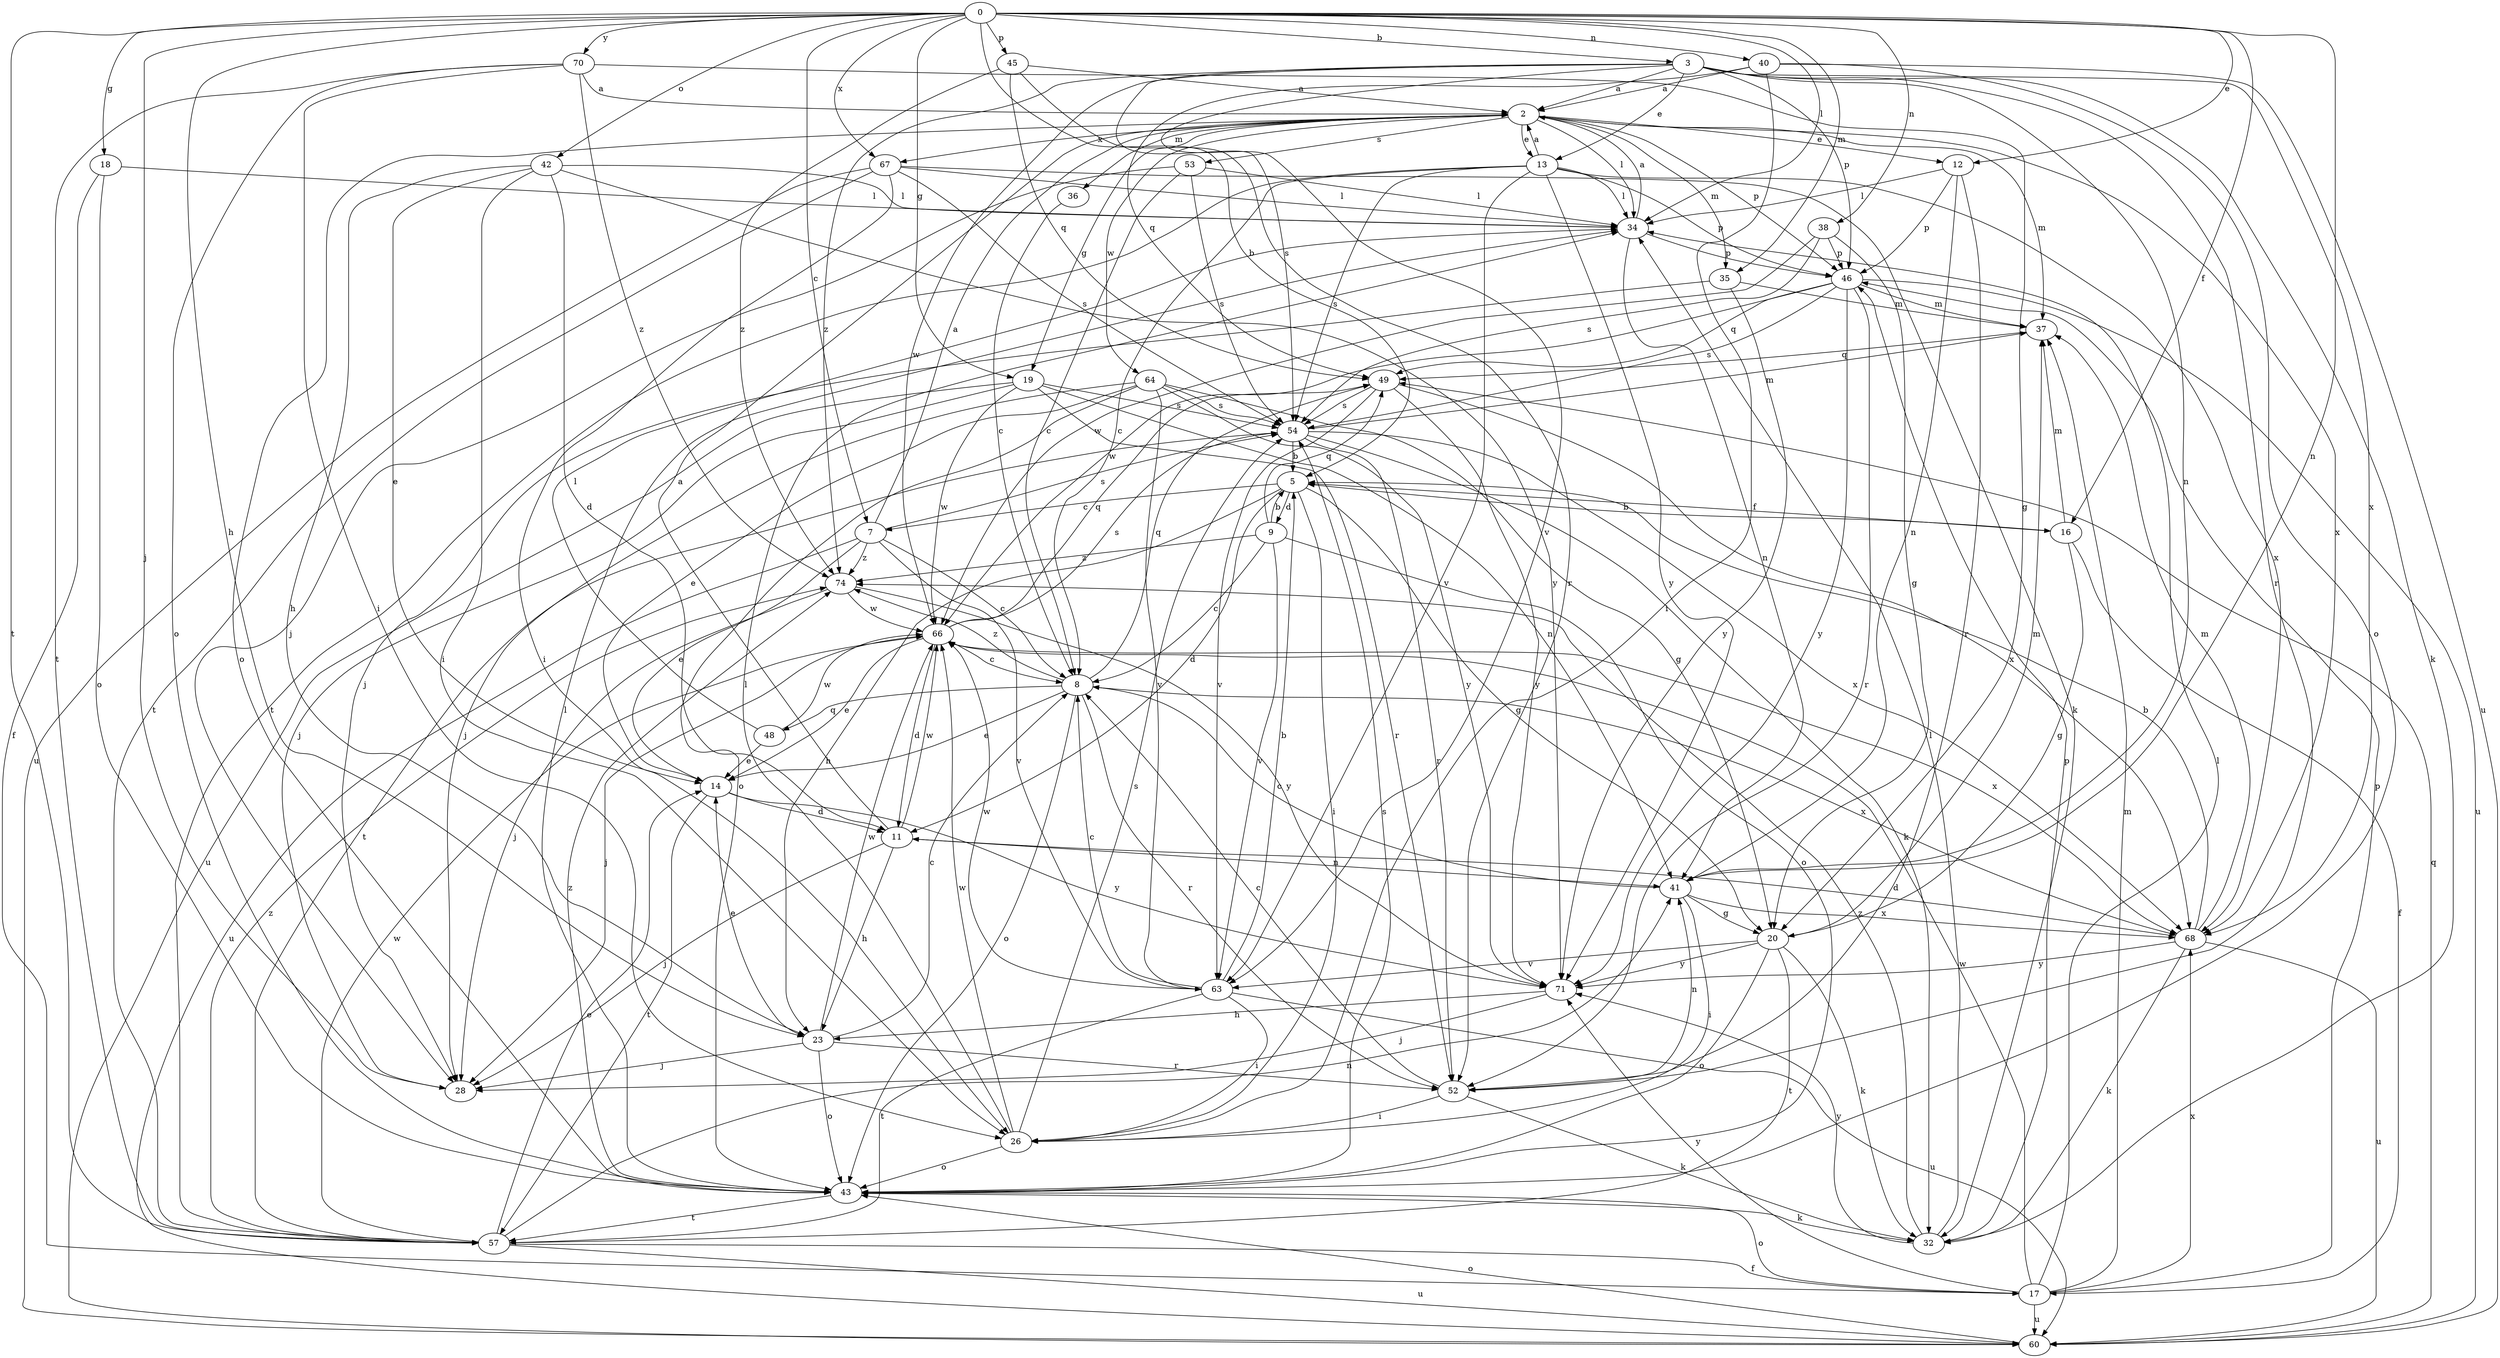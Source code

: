 strict digraph  {
0;
2;
3;
5;
7;
8;
9;
11;
12;
13;
14;
16;
17;
18;
19;
20;
23;
26;
28;
32;
34;
35;
36;
37;
38;
40;
41;
42;
43;
45;
46;
48;
49;
52;
53;
54;
57;
60;
63;
64;
66;
67;
68;
70;
71;
74;
0 -> 3  [label=b];
0 -> 5  [label=b];
0 -> 7  [label=c];
0 -> 12  [label=e];
0 -> 16  [label=f];
0 -> 18  [label=g];
0 -> 19  [label=g];
0 -> 23  [label=h];
0 -> 28  [label=j];
0 -> 34  [label=l];
0 -> 35  [label=m];
0 -> 38  [label=n];
0 -> 40  [label=n];
0 -> 41  [label=n];
0 -> 42  [label=o];
0 -> 45  [label=p];
0 -> 57  [label=t];
0 -> 67  [label=x];
0 -> 70  [label=y];
2 -> 12  [label=e];
2 -> 13  [label=e];
2 -> 19  [label=g];
2 -> 34  [label=l];
2 -> 35  [label=m];
2 -> 36  [label=m];
2 -> 37  [label=m];
2 -> 43  [label=o];
2 -> 46  [label=p];
2 -> 53  [label=s];
2 -> 64  [label=w];
2 -> 67  [label=x];
2 -> 68  [label=x];
3 -> 2  [label=a];
3 -> 13  [label=e];
3 -> 32  [label=k];
3 -> 41  [label=n];
3 -> 46  [label=p];
3 -> 52  [label=r];
3 -> 54  [label=s];
3 -> 63  [label=v];
3 -> 66  [label=w];
3 -> 68  [label=x];
3 -> 74  [label=z];
5 -> 7  [label=c];
5 -> 9  [label=d];
5 -> 11  [label=d];
5 -> 16  [label=f];
5 -> 20  [label=g];
5 -> 23  [label=h];
5 -> 26  [label=i];
7 -> 2  [label=a];
7 -> 8  [label=c];
7 -> 14  [label=e];
7 -> 54  [label=s];
7 -> 60  [label=u];
7 -> 63  [label=v];
7 -> 74  [label=z];
8 -> 14  [label=e];
8 -> 43  [label=o];
8 -> 48  [label=q];
8 -> 49  [label=q];
8 -> 52  [label=r];
8 -> 68  [label=x];
8 -> 74  [label=z];
9 -> 5  [label=b];
9 -> 8  [label=c];
9 -> 43  [label=o];
9 -> 49  [label=q];
9 -> 63  [label=v];
9 -> 74  [label=z];
11 -> 2  [label=a];
11 -> 23  [label=h];
11 -> 28  [label=j];
11 -> 41  [label=n];
11 -> 66  [label=w];
12 -> 34  [label=l];
12 -> 41  [label=n];
12 -> 46  [label=p];
12 -> 52  [label=r];
13 -> 2  [label=a];
13 -> 8  [label=c];
13 -> 34  [label=l];
13 -> 46  [label=p];
13 -> 54  [label=s];
13 -> 57  [label=t];
13 -> 63  [label=v];
13 -> 68  [label=x];
13 -> 71  [label=y];
14 -> 11  [label=d];
14 -> 57  [label=t];
14 -> 71  [label=y];
16 -> 5  [label=b];
16 -> 17  [label=f];
16 -> 20  [label=g];
16 -> 37  [label=m];
17 -> 34  [label=l];
17 -> 37  [label=m];
17 -> 43  [label=o];
17 -> 46  [label=p];
17 -> 60  [label=u];
17 -> 66  [label=w];
17 -> 68  [label=x];
17 -> 71  [label=y];
18 -> 17  [label=f];
18 -> 34  [label=l];
18 -> 43  [label=o];
19 -> 28  [label=j];
19 -> 41  [label=n];
19 -> 52  [label=r];
19 -> 54  [label=s];
19 -> 60  [label=u];
19 -> 66  [label=w];
20 -> 32  [label=k];
20 -> 37  [label=m];
20 -> 43  [label=o];
20 -> 57  [label=t];
20 -> 63  [label=v];
20 -> 71  [label=y];
23 -> 8  [label=c];
23 -> 14  [label=e];
23 -> 28  [label=j];
23 -> 43  [label=o];
23 -> 52  [label=r];
23 -> 66  [label=w];
26 -> 34  [label=l];
26 -> 43  [label=o];
26 -> 54  [label=s];
26 -> 66  [label=w];
32 -> 34  [label=l];
32 -> 46  [label=p];
32 -> 71  [label=y];
32 -> 74  [label=z];
34 -> 2  [label=a];
34 -> 41  [label=n];
34 -> 46  [label=p];
35 -> 28  [label=j];
35 -> 37  [label=m];
35 -> 71  [label=y];
36 -> 8  [label=c];
37 -> 49  [label=q];
38 -> 20  [label=g];
38 -> 46  [label=p];
38 -> 54  [label=s];
38 -> 66  [label=w];
40 -> 2  [label=a];
40 -> 26  [label=i];
40 -> 43  [label=o];
40 -> 49  [label=q];
40 -> 60  [label=u];
41 -> 8  [label=c];
41 -> 20  [label=g];
41 -> 26  [label=i];
41 -> 68  [label=x];
42 -> 11  [label=d];
42 -> 14  [label=e];
42 -> 23  [label=h];
42 -> 26  [label=i];
42 -> 34  [label=l];
42 -> 71  [label=y];
43 -> 32  [label=k];
43 -> 34  [label=l];
43 -> 54  [label=s];
43 -> 57  [label=t];
43 -> 74  [label=z];
45 -> 2  [label=a];
45 -> 49  [label=q];
45 -> 52  [label=r];
45 -> 74  [label=z];
46 -> 37  [label=m];
46 -> 49  [label=q];
46 -> 52  [label=r];
46 -> 54  [label=s];
46 -> 60  [label=u];
46 -> 66  [label=w];
46 -> 71  [label=y];
48 -> 14  [label=e];
48 -> 34  [label=l];
48 -> 66  [label=w];
49 -> 54  [label=s];
49 -> 63  [label=v];
49 -> 68  [label=x];
49 -> 71  [label=y];
52 -> 8  [label=c];
52 -> 26  [label=i];
52 -> 32  [label=k];
52 -> 41  [label=n];
53 -> 8  [label=c];
53 -> 28  [label=j];
53 -> 34  [label=l];
53 -> 54  [label=s];
54 -> 5  [label=b];
54 -> 32  [label=k];
54 -> 37  [label=m];
54 -> 52  [label=r];
54 -> 57  [label=t];
54 -> 68  [label=x];
57 -> 14  [label=e];
57 -> 17  [label=f];
57 -> 41  [label=n];
57 -> 60  [label=u];
57 -> 66  [label=w];
57 -> 74  [label=z];
60 -> 43  [label=o];
60 -> 49  [label=q];
63 -> 5  [label=b];
63 -> 8  [label=c];
63 -> 26  [label=i];
63 -> 57  [label=t];
63 -> 60  [label=u];
63 -> 66  [label=w];
64 -> 14  [label=e];
64 -> 20  [label=g];
64 -> 28  [label=j];
64 -> 43  [label=o];
64 -> 54  [label=s];
64 -> 63  [label=v];
64 -> 71  [label=y];
66 -> 8  [label=c];
66 -> 11  [label=d];
66 -> 14  [label=e];
66 -> 28  [label=j];
66 -> 49  [label=q];
66 -> 54  [label=s];
66 -> 68  [label=x];
67 -> 26  [label=i];
67 -> 32  [label=k];
67 -> 34  [label=l];
67 -> 54  [label=s];
67 -> 57  [label=t];
67 -> 60  [label=u];
68 -> 5  [label=b];
68 -> 11  [label=d];
68 -> 32  [label=k];
68 -> 37  [label=m];
68 -> 60  [label=u];
68 -> 71  [label=y];
70 -> 2  [label=a];
70 -> 20  [label=g];
70 -> 26  [label=i];
70 -> 43  [label=o];
70 -> 57  [label=t];
70 -> 74  [label=z];
71 -> 23  [label=h];
71 -> 28  [label=j];
74 -> 28  [label=j];
74 -> 66  [label=w];
74 -> 71  [label=y];
}
